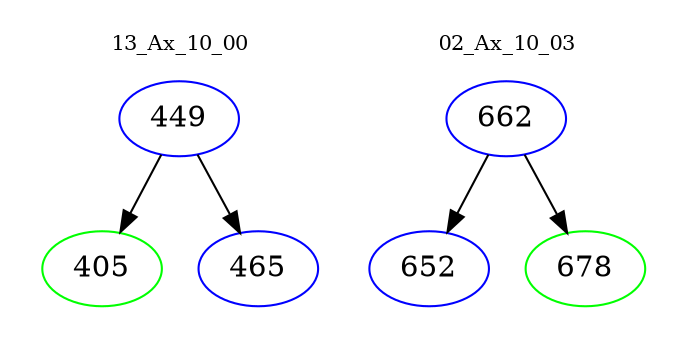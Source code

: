 digraph{
subgraph cluster_0 {
color = white
label = "13_Ax_10_00";
fontsize=10;
T0_449 [label="449", color="blue"]
T0_449 -> T0_405 [color="black"]
T0_405 [label="405", color="green"]
T0_449 -> T0_465 [color="black"]
T0_465 [label="465", color="blue"]
}
subgraph cluster_1 {
color = white
label = "02_Ax_10_03";
fontsize=10;
T1_662 [label="662", color="blue"]
T1_662 -> T1_652 [color="black"]
T1_652 [label="652", color="blue"]
T1_662 -> T1_678 [color="black"]
T1_678 [label="678", color="green"]
}
}
